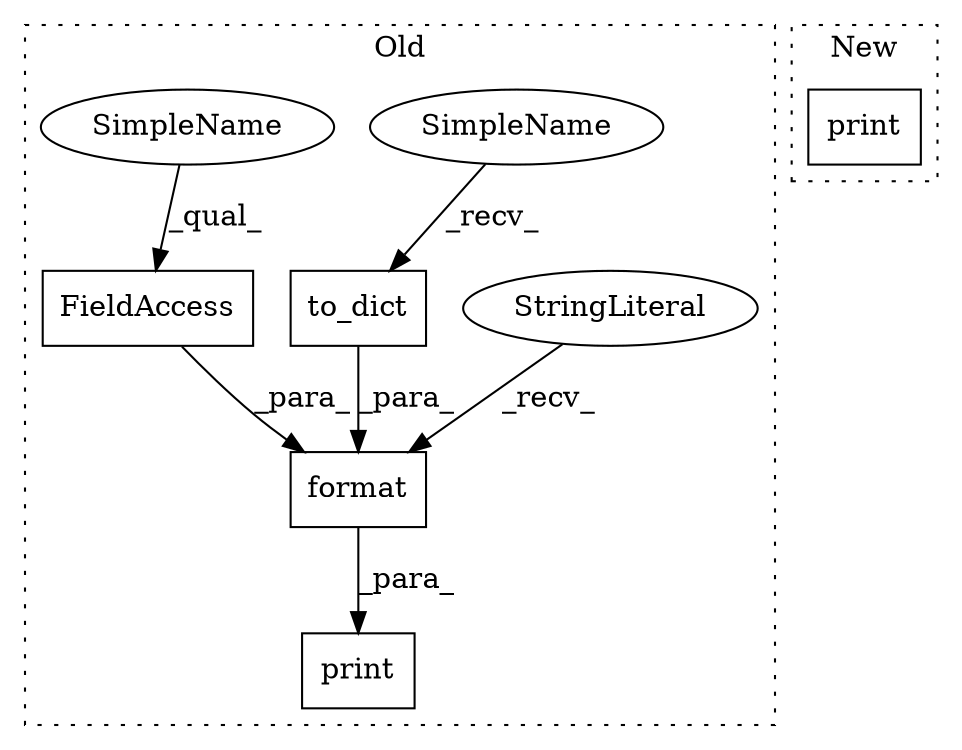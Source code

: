 digraph G {
subgraph cluster0 {
1 [label="to_dict" a="32" s="6344" l="9" shape="box"];
3 [label="format" a="32" s="6326,6353" l="7,1" shape="box"];
4 [label="print" a="32" s="6309,6354" l="6,1" shape="box"];
5 [label="StringLiteral" a="45" s="6315" l="10" shape="ellipse"];
6 [label="FieldAccess" a="22" s="6333" l="6" shape="box"];
7 [label="SimpleName" a="42" s="6340" l="3" shape="ellipse"];
8 [label="SimpleName" a="42" s="6333" l="3" shape="ellipse"];
label = "Old";
style="dotted";
}
subgraph cluster1 {
2 [label="print" a="32" s="5960" l="7" shape="box"];
label = "New";
style="dotted";
}
1 -> 3 [label="_para_"];
3 -> 4 [label="_para_"];
5 -> 3 [label="_recv_"];
6 -> 3 [label="_para_"];
7 -> 1 [label="_recv_"];
8 -> 6 [label="_qual_"];
}